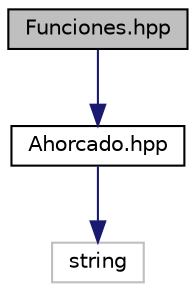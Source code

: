 digraph "Funciones.hpp"
{
 // LATEX_PDF_SIZE
  edge [fontname="Helvetica",fontsize="10",labelfontname="Helvetica",labelfontsize="10"];
  node [fontname="Helvetica",fontsize="10",shape=record];
  Node1 [label="Funciones.hpp",height=0.2,width=0.4,color="black", fillcolor="grey75", style="filled", fontcolor="black",tooltip="Declaraciones de funciones para la lógica del juego Ahorcado."];
  Node1 -> Node2 [color="midnightblue",fontsize="10",style="solid",fontname="Helvetica"];
  Node2 [label="Ahorcado.hpp",height=0.2,width=0.4,color="black", fillcolor="white", style="filled",URL="$_ahorcado_8hpp.html",tooltip="Archivo de cabecera que define la estructura Ahorcado para el juego del ahorcado."];
  Node2 -> Node3 [color="midnightblue",fontsize="10",style="solid",fontname="Helvetica"];
  Node3 [label="string",height=0.2,width=0.4,color="grey75", fillcolor="white", style="filled",tooltip=" "];
}
